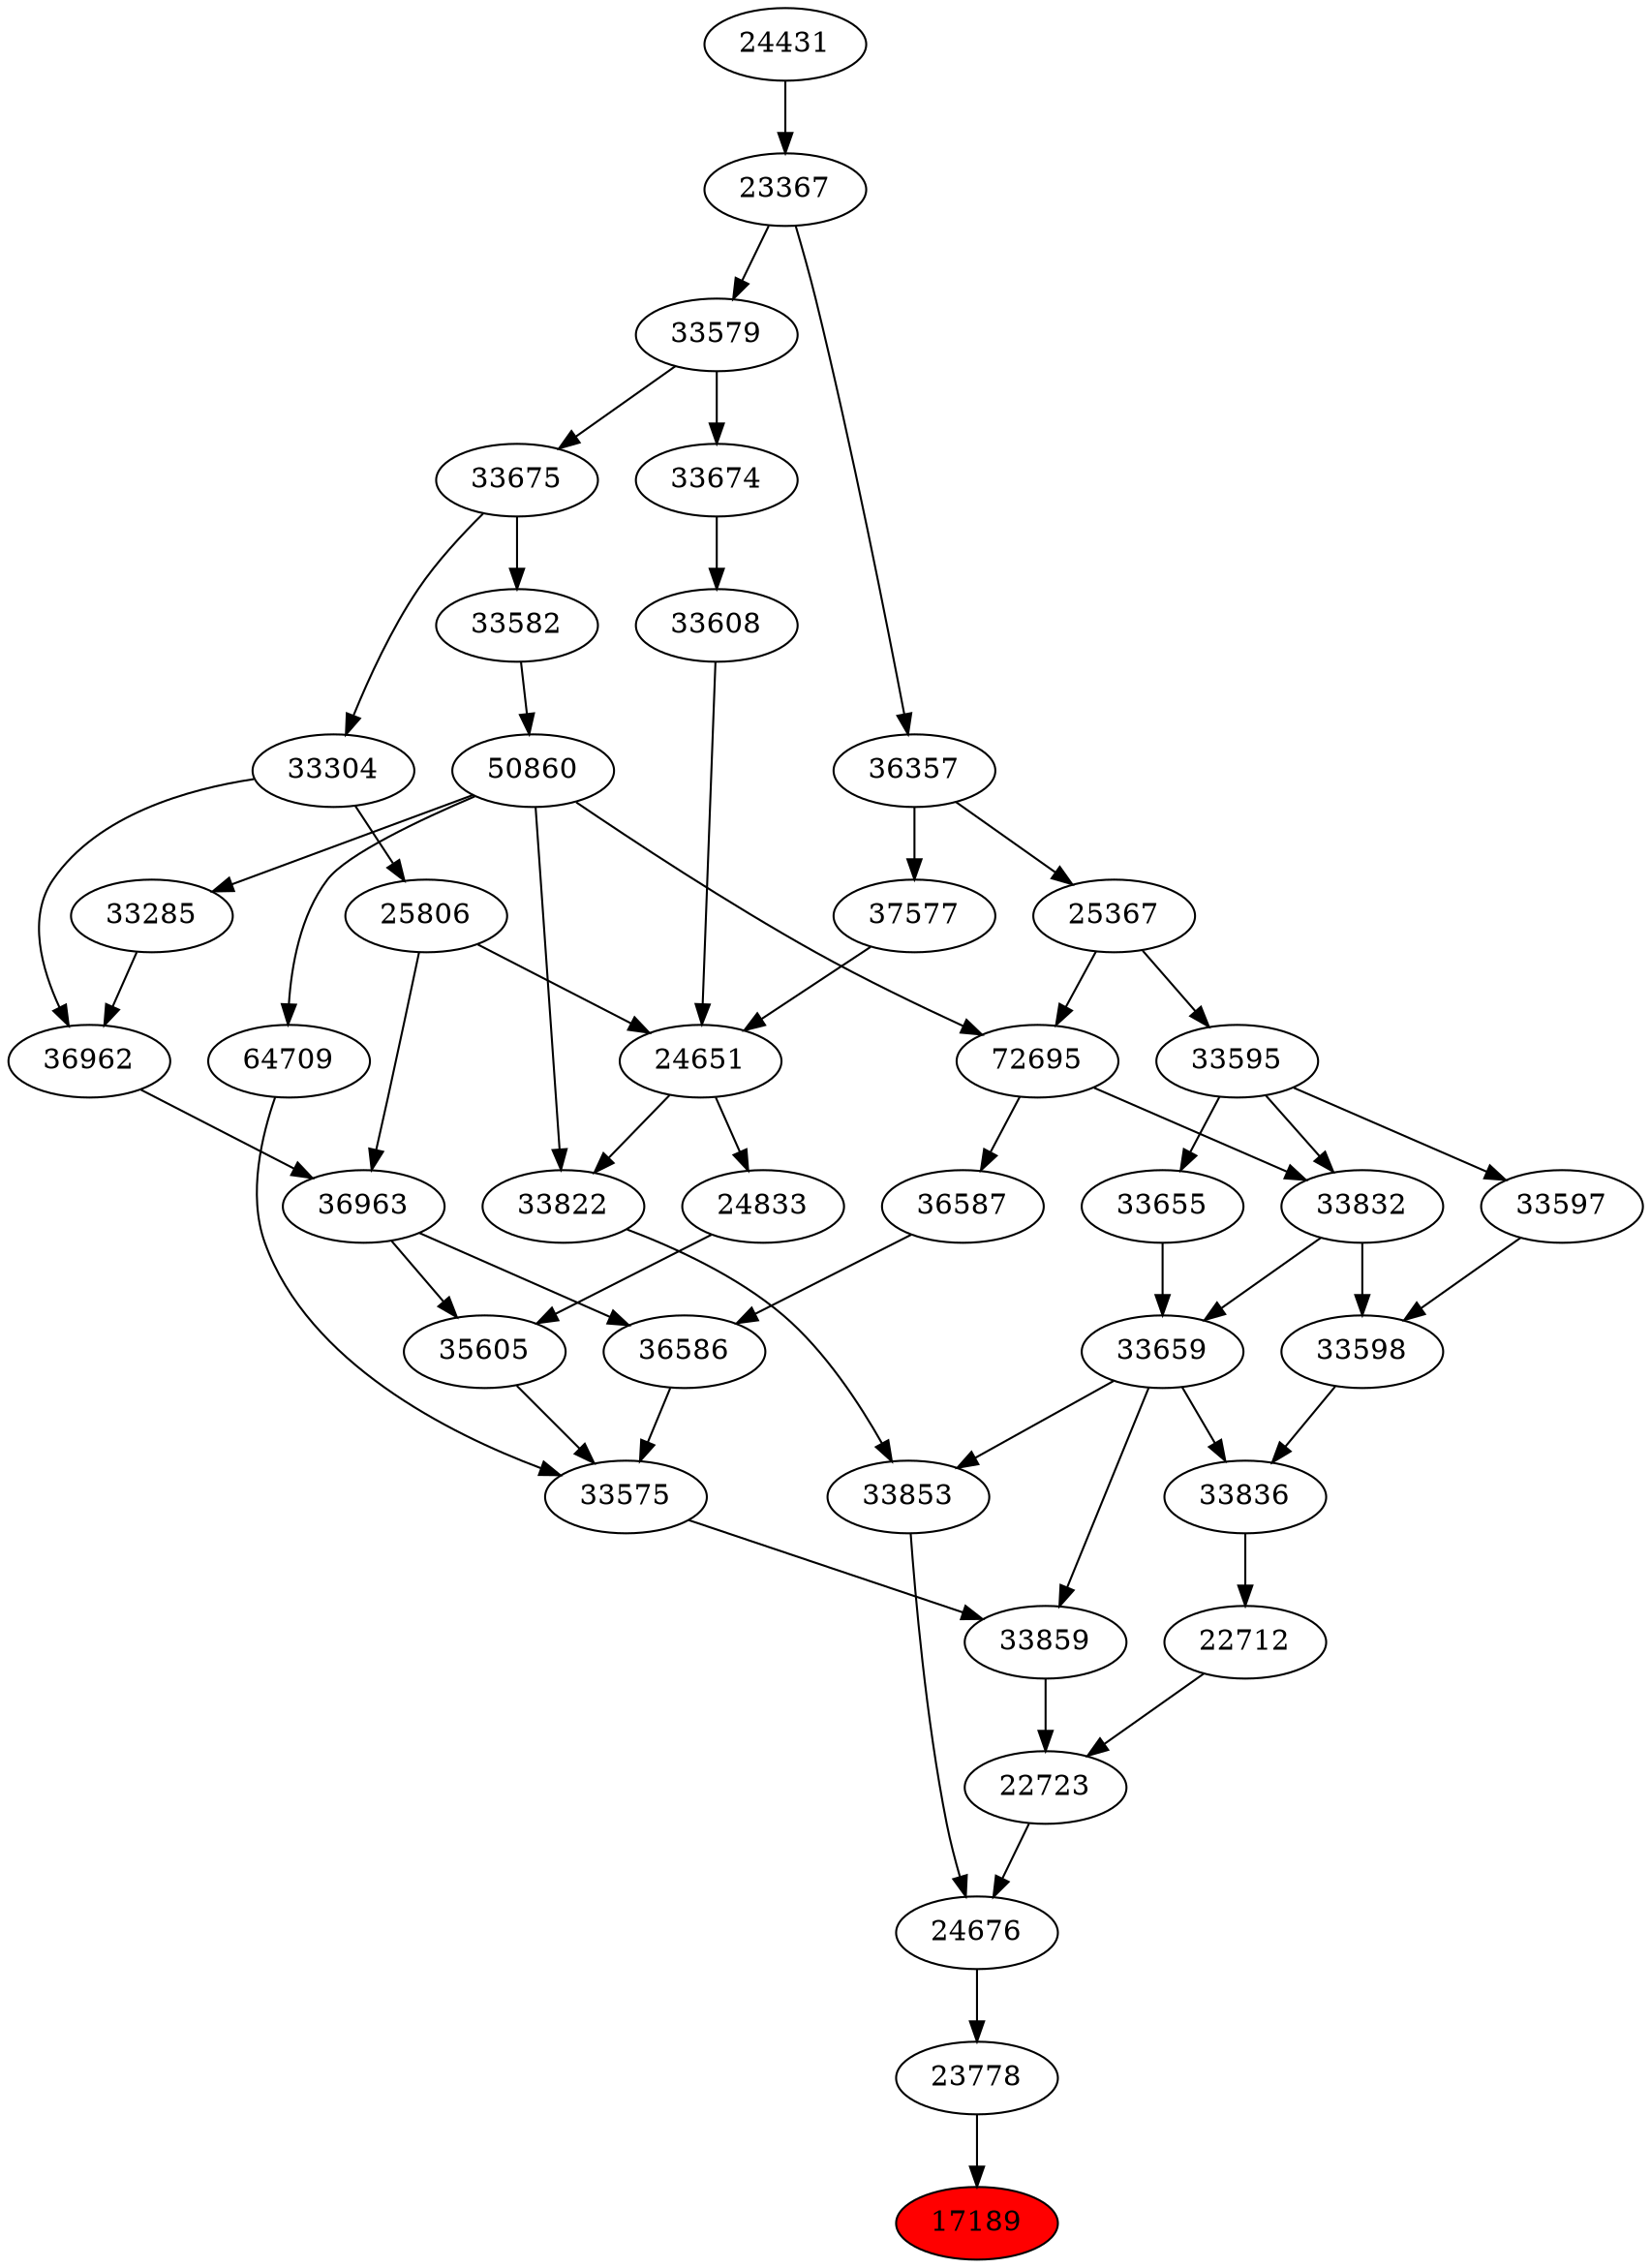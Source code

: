 strict digraph{ 
17189 [label="17189" fillcolor=red style=filled]
23778 -> 17189
23778 [label="23778"]
24676 -> 23778
24676 [label="24676"]
33853 -> 24676
22723 -> 24676
33853 [label="33853"]
33659 -> 33853
33822 -> 33853
22723 [label="22723"]
22712 -> 22723
33859 -> 22723
33659 [label="33659"]
33655 -> 33659
33832 -> 33659
33822 [label="33822"]
24651 -> 33822
50860 -> 33822
22712 [label="22712"]
33836 -> 22712
33859 [label="33859"]
33575 -> 33859
33659 -> 33859
33655 [label="33655"]
33595 -> 33655
33832 [label="33832"]
72695 -> 33832
33595 -> 33832
24651 [label="24651"]
25806 -> 24651
33608 -> 24651
37577 -> 24651
50860 [label="50860"]
33582 -> 50860
33836 [label="33836"]
33659 -> 33836
33598 -> 33836
33575 [label="33575"]
36586 -> 33575
35605 -> 33575
64709 -> 33575
33595 [label="33595"]
25367 -> 33595
72695 [label="72695"]
50860 -> 72695
25367 -> 72695
25806 [label="25806"]
33304 -> 25806
33608 [label="33608"]
33674 -> 33608
37577 [label="37577"]
36357 -> 37577
33582 [label="33582"]
33675 -> 33582
33598 [label="33598"]
33597 -> 33598
33832 -> 33598
36586 [label="36586"]
36587 -> 36586
36963 -> 36586
35605 [label="35605"]
24833 -> 35605
36963 -> 35605
64709 [label="64709"]
50860 -> 64709
25367 [label="25367"]
36357 -> 25367
33304 [label="33304"]
33675 -> 33304
33674 [label="33674"]
33579 -> 33674
36357 [label="36357"]
23367 -> 36357
33675 [label="33675"]
33579 -> 33675
33597 [label="33597"]
33595 -> 33597
36587 [label="36587"]
72695 -> 36587
36963 [label="36963"]
36962 -> 36963
25806 -> 36963
24833 [label="24833"]
24651 -> 24833
33579 [label="33579"]
23367 -> 33579
23367 [label="23367"]
24431 -> 23367
36962 [label="36962"]
33285 -> 36962
33304 -> 36962
24431 [label="24431"]
33285 [label="33285"]
50860 -> 33285
}